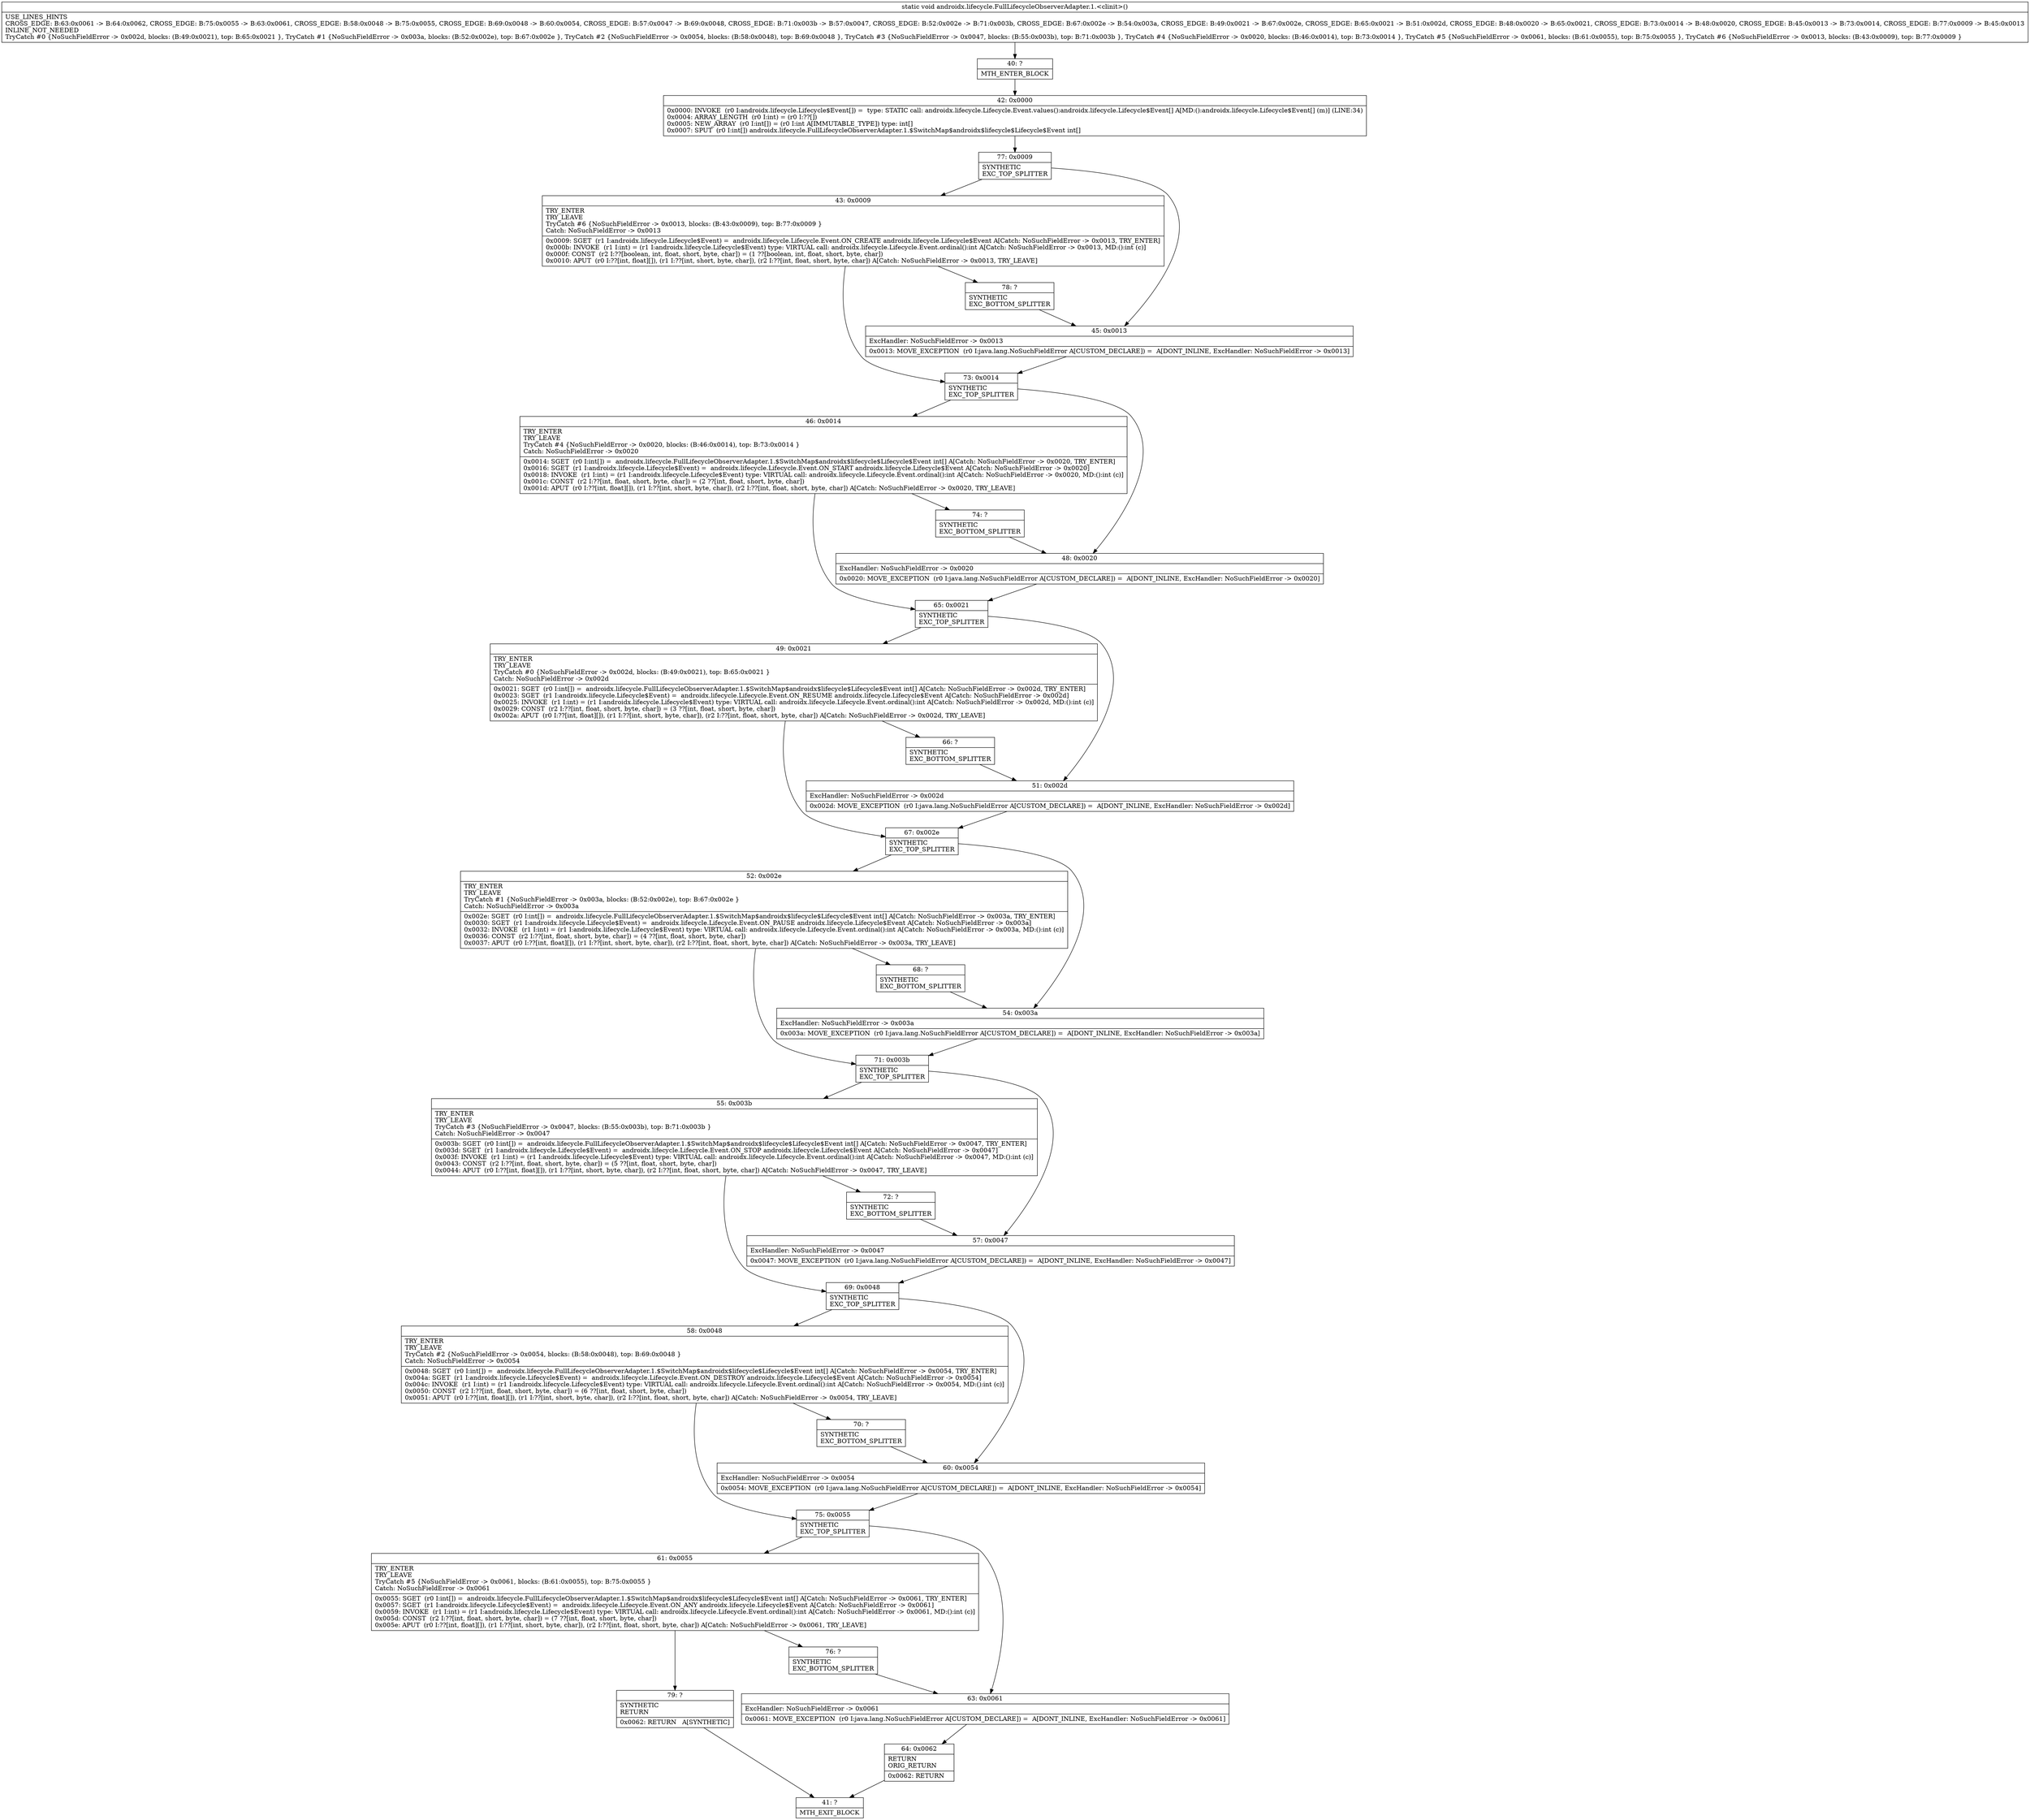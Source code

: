 digraph "CFG forandroidx.lifecycle.FullLifecycleObserverAdapter.1.\<clinit\>()V" {
Node_40 [shape=record,label="{40\:\ ?|MTH_ENTER_BLOCK\l}"];
Node_42 [shape=record,label="{42\:\ 0x0000|0x0000: INVOKE  (r0 I:androidx.lifecycle.Lifecycle$Event[]) =  type: STATIC call: androidx.lifecycle.Lifecycle.Event.values():androidx.lifecycle.Lifecycle$Event[] A[MD:():androidx.lifecycle.Lifecycle$Event[] (m)] (LINE:34)\l0x0004: ARRAY_LENGTH  (r0 I:int) = (r0 I:??[]) \l0x0005: NEW_ARRAY  (r0 I:int[]) = (r0 I:int A[IMMUTABLE_TYPE]) type: int[] \l0x0007: SPUT  (r0 I:int[]) androidx.lifecycle.FullLifecycleObserverAdapter.1.$SwitchMap$androidx$lifecycle$Lifecycle$Event int[] \l}"];
Node_77 [shape=record,label="{77\:\ 0x0009|SYNTHETIC\lEXC_TOP_SPLITTER\l}"];
Node_43 [shape=record,label="{43\:\ 0x0009|TRY_ENTER\lTRY_LEAVE\lTryCatch #6 \{NoSuchFieldError \-\> 0x0013, blocks: (B:43:0x0009), top: B:77:0x0009 \}\lCatch: NoSuchFieldError \-\> 0x0013\l|0x0009: SGET  (r1 I:androidx.lifecycle.Lifecycle$Event) =  androidx.lifecycle.Lifecycle.Event.ON_CREATE androidx.lifecycle.Lifecycle$Event A[Catch: NoSuchFieldError \-\> 0x0013, TRY_ENTER]\l0x000b: INVOKE  (r1 I:int) = (r1 I:androidx.lifecycle.Lifecycle$Event) type: VIRTUAL call: androidx.lifecycle.Lifecycle.Event.ordinal():int A[Catch: NoSuchFieldError \-\> 0x0013, MD:():int (c)]\l0x000f: CONST  (r2 I:??[boolean, int, float, short, byte, char]) = (1 ??[boolean, int, float, short, byte, char]) \l0x0010: APUT  (r0 I:??[int, float][]), (r1 I:??[int, short, byte, char]), (r2 I:??[int, float, short, byte, char]) A[Catch: NoSuchFieldError \-\> 0x0013, TRY_LEAVE]\l}"];
Node_73 [shape=record,label="{73\:\ 0x0014|SYNTHETIC\lEXC_TOP_SPLITTER\l}"];
Node_46 [shape=record,label="{46\:\ 0x0014|TRY_ENTER\lTRY_LEAVE\lTryCatch #4 \{NoSuchFieldError \-\> 0x0020, blocks: (B:46:0x0014), top: B:73:0x0014 \}\lCatch: NoSuchFieldError \-\> 0x0020\l|0x0014: SGET  (r0 I:int[]) =  androidx.lifecycle.FullLifecycleObserverAdapter.1.$SwitchMap$androidx$lifecycle$Lifecycle$Event int[] A[Catch: NoSuchFieldError \-\> 0x0020, TRY_ENTER]\l0x0016: SGET  (r1 I:androidx.lifecycle.Lifecycle$Event) =  androidx.lifecycle.Lifecycle.Event.ON_START androidx.lifecycle.Lifecycle$Event A[Catch: NoSuchFieldError \-\> 0x0020]\l0x0018: INVOKE  (r1 I:int) = (r1 I:androidx.lifecycle.Lifecycle$Event) type: VIRTUAL call: androidx.lifecycle.Lifecycle.Event.ordinal():int A[Catch: NoSuchFieldError \-\> 0x0020, MD:():int (c)]\l0x001c: CONST  (r2 I:??[int, float, short, byte, char]) = (2 ??[int, float, short, byte, char]) \l0x001d: APUT  (r0 I:??[int, float][]), (r1 I:??[int, short, byte, char]), (r2 I:??[int, float, short, byte, char]) A[Catch: NoSuchFieldError \-\> 0x0020, TRY_LEAVE]\l}"];
Node_65 [shape=record,label="{65\:\ 0x0021|SYNTHETIC\lEXC_TOP_SPLITTER\l}"];
Node_49 [shape=record,label="{49\:\ 0x0021|TRY_ENTER\lTRY_LEAVE\lTryCatch #0 \{NoSuchFieldError \-\> 0x002d, blocks: (B:49:0x0021), top: B:65:0x0021 \}\lCatch: NoSuchFieldError \-\> 0x002d\l|0x0021: SGET  (r0 I:int[]) =  androidx.lifecycle.FullLifecycleObserverAdapter.1.$SwitchMap$androidx$lifecycle$Lifecycle$Event int[] A[Catch: NoSuchFieldError \-\> 0x002d, TRY_ENTER]\l0x0023: SGET  (r1 I:androidx.lifecycle.Lifecycle$Event) =  androidx.lifecycle.Lifecycle.Event.ON_RESUME androidx.lifecycle.Lifecycle$Event A[Catch: NoSuchFieldError \-\> 0x002d]\l0x0025: INVOKE  (r1 I:int) = (r1 I:androidx.lifecycle.Lifecycle$Event) type: VIRTUAL call: androidx.lifecycle.Lifecycle.Event.ordinal():int A[Catch: NoSuchFieldError \-\> 0x002d, MD:():int (c)]\l0x0029: CONST  (r2 I:??[int, float, short, byte, char]) = (3 ??[int, float, short, byte, char]) \l0x002a: APUT  (r0 I:??[int, float][]), (r1 I:??[int, short, byte, char]), (r2 I:??[int, float, short, byte, char]) A[Catch: NoSuchFieldError \-\> 0x002d, TRY_LEAVE]\l}"];
Node_66 [shape=record,label="{66\:\ ?|SYNTHETIC\lEXC_BOTTOM_SPLITTER\l}"];
Node_67 [shape=record,label="{67\:\ 0x002e|SYNTHETIC\lEXC_TOP_SPLITTER\l}"];
Node_52 [shape=record,label="{52\:\ 0x002e|TRY_ENTER\lTRY_LEAVE\lTryCatch #1 \{NoSuchFieldError \-\> 0x003a, blocks: (B:52:0x002e), top: B:67:0x002e \}\lCatch: NoSuchFieldError \-\> 0x003a\l|0x002e: SGET  (r0 I:int[]) =  androidx.lifecycle.FullLifecycleObserverAdapter.1.$SwitchMap$androidx$lifecycle$Lifecycle$Event int[] A[Catch: NoSuchFieldError \-\> 0x003a, TRY_ENTER]\l0x0030: SGET  (r1 I:androidx.lifecycle.Lifecycle$Event) =  androidx.lifecycle.Lifecycle.Event.ON_PAUSE androidx.lifecycle.Lifecycle$Event A[Catch: NoSuchFieldError \-\> 0x003a]\l0x0032: INVOKE  (r1 I:int) = (r1 I:androidx.lifecycle.Lifecycle$Event) type: VIRTUAL call: androidx.lifecycle.Lifecycle.Event.ordinal():int A[Catch: NoSuchFieldError \-\> 0x003a, MD:():int (c)]\l0x0036: CONST  (r2 I:??[int, float, short, byte, char]) = (4 ??[int, float, short, byte, char]) \l0x0037: APUT  (r0 I:??[int, float][]), (r1 I:??[int, short, byte, char]), (r2 I:??[int, float, short, byte, char]) A[Catch: NoSuchFieldError \-\> 0x003a, TRY_LEAVE]\l}"];
Node_68 [shape=record,label="{68\:\ ?|SYNTHETIC\lEXC_BOTTOM_SPLITTER\l}"];
Node_71 [shape=record,label="{71\:\ 0x003b|SYNTHETIC\lEXC_TOP_SPLITTER\l}"];
Node_55 [shape=record,label="{55\:\ 0x003b|TRY_ENTER\lTRY_LEAVE\lTryCatch #3 \{NoSuchFieldError \-\> 0x0047, blocks: (B:55:0x003b), top: B:71:0x003b \}\lCatch: NoSuchFieldError \-\> 0x0047\l|0x003b: SGET  (r0 I:int[]) =  androidx.lifecycle.FullLifecycleObserverAdapter.1.$SwitchMap$androidx$lifecycle$Lifecycle$Event int[] A[Catch: NoSuchFieldError \-\> 0x0047, TRY_ENTER]\l0x003d: SGET  (r1 I:androidx.lifecycle.Lifecycle$Event) =  androidx.lifecycle.Lifecycle.Event.ON_STOP androidx.lifecycle.Lifecycle$Event A[Catch: NoSuchFieldError \-\> 0x0047]\l0x003f: INVOKE  (r1 I:int) = (r1 I:androidx.lifecycle.Lifecycle$Event) type: VIRTUAL call: androidx.lifecycle.Lifecycle.Event.ordinal():int A[Catch: NoSuchFieldError \-\> 0x0047, MD:():int (c)]\l0x0043: CONST  (r2 I:??[int, float, short, byte, char]) = (5 ??[int, float, short, byte, char]) \l0x0044: APUT  (r0 I:??[int, float][]), (r1 I:??[int, short, byte, char]), (r2 I:??[int, float, short, byte, char]) A[Catch: NoSuchFieldError \-\> 0x0047, TRY_LEAVE]\l}"];
Node_69 [shape=record,label="{69\:\ 0x0048|SYNTHETIC\lEXC_TOP_SPLITTER\l}"];
Node_58 [shape=record,label="{58\:\ 0x0048|TRY_ENTER\lTRY_LEAVE\lTryCatch #2 \{NoSuchFieldError \-\> 0x0054, blocks: (B:58:0x0048), top: B:69:0x0048 \}\lCatch: NoSuchFieldError \-\> 0x0054\l|0x0048: SGET  (r0 I:int[]) =  androidx.lifecycle.FullLifecycleObserverAdapter.1.$SwitchMap$androidx$lifecycle$Lifecycle$Event int[] A[Catch: NoSuchFieldError \-\> 0x0054, TRY_ENTER]\l0x004a: SGET  (r1 I:androidx.lifecycle.Lifecycle$Event) =  androidx.lifecycle.Lifecycle.Event.ON_DESTROY androidx.lifecycle.Lifecycle$Event A[Catch: NoSuchFieldError \-\> 0x0054]\l0x004c: INVOKE  (r1 I:int) = (r1 I:androidx.lifecycle.Lifecycle$Event) type: VIRTUAL call: androidx.lifecycle.Lifecycle.Event.ordinal():int A[Catch: NoSuchFieldError \-\> 0x0054, MD:():int (c)]\l0x0050: CONST  (r2 I:??[int, float, short, byte, char]) = (6 ??[int, float, short, byte, char]) \l0x0051: APUT  (r0 I:??[int, float][]), (r1 I:??[int, short, byte, char]), (r2 I:??[int, float, short, byte, char]) A[Catch: NoSuchFieldError \-\> 0x0054, TRY_LEAVE]\l}"];
Node_70 [shape=record,label="{70\:\ ?|SYNTHETIC\lEXC_BOTTOM_SPLITTER\l}"];
Node_75 [shape=record,label="{75\:\ 0x0055|SYNTHETIC\lEXC_TOP_SPLITTER\l}"];
Node_61 [shape=record,label="{61\:\ 0x0055|TRY_ENTER\lTRY_LEAVE\lTryCatch #5 \{NoSuchFieldError \-\> 0x0061, blocks: (B:61:0x0055), top: B:75:0x0055 \}\lCatch: NoSuchFieldError \-\> 0x0061\l|0x0055: SGET  (r0 I:int[]) =  androidx.lifecycle.FullLifecycleObserverAdapter.1.$SwitchMap$androidx$lifecycle$Lifecycle$Event int[] A[Catch: NoSuchFieldError \-\> 0x0061, TRY_ENTER]\l0x0057: SGET  (r1 I:androidx.lifecycle.Lifecycle$Event) =  androidx.lifecycle.Lifecycle.Event.ON_ANY androidx.lifecycle.Lifecycle$Event A[Catch: NoSuchFieldError \-\> 0x0061]\l0x0059: INVOKE  (r1 I:int) = (r1 I:androidx.lifecycle.Lifecycle$Event) type: VIRTUAL call: androidx.lifecycle.Lifecycle.Event.ordinal():int A[Catch: NoSuchFieldError \-\> 0x0061, MD:():int (c)]\l0x005d: CONST  (r2 I:??[int, float, short, byte, char]) = (7 ??[int, float, short, byte, char]) \l0x005e: APUT  (r0 I:??[int, float][]), (r1 I:??[int, short, byte, char]), (r2 I:??[int, float, short, byte, char]) A[Catch: NoSuchFieldError \-\> 0x0061, TRY_LEAVE]\l}"];
Node_76 [shape=record,label="{76\:\ ?|SYNTHETIC\lEXC_BOTTOM_SPLITTER\l}"];
Node_79 [shape=record,label="{79\:\ ?|SYNTHETIC\lRETURN\l|0x0062: RETURN   A[SYNTHETIC]\l}"];
Node_41 [shape=record,label="{41\:\ ?|MTH_EXIT_BLOCK\l}"];
Node_63 [shape=record,label="{63\:\ 0x0061|ExcHandler: NoSuchFieldError \-\> 0x0061\l|0x0061: MOVE_EXCEPTION  (r0 I:java.lang.NoSuchFieldError A[CUSTOM_DECLARE]) =  A[DONT_INLINE, ExcHandler: NoSuchFieldError \-\> 0x0061]\l}"];
Node_64 [shape=record,label="{64\:\ 0x0062|RETURN\lORIG_RETURN\l|0x0062: RETURN   \l}"];
Node_60 [shape=record,label="{60\:\ 0x0054|ExcHandler: NoSuchFieldError \-\> 0x0054\l|0x0054: MOVE_EXCEPTION  (r0 I:java.lang.NoSuchFieldError A[CUSTOM_DECLARE]) =  A[DONT_INLINE, ExcHandler: NoSuchFieldError \-\> 0x0054]\l}"];
Node_72 [shape=record,label="{72\:\ ?|SYNTHETIC\lEXC_BOTTOM_SPLITTER\l}"];
Node_57 [shape=record,label="{57\:\ 0x0047|ExcHandler: NoSuchFieldError \-\> 0x0047\l|0x0047: MOVE_EXCEPTION  (r0 I:java.lang.NoSuchFieldError A[CUSTOM_DECLARE]) =  A[DONT_INLINE, ExcHandler: NoSuchFieldError \-\> 0x0047]\l}"];
Node_54 [shape=record,label="{54\:\ 0x003a|ExcHandler: NoSuchFieldError \-\> 0x003a\l|0x003a: MOVE_EXCEPTION  (r0 I:java.lang.NoSuchFieldError A[CUSTOM_DECLARE]) =  A[DONT_INLINE, ExcHandler: NoSuchFieldError \-\> 0x003a]\l}"];
Node_51 [shape=record,label="{51\:\ 0x002d|ExcHandler: NoSuchFieldError \-\> 0x002d\l|0x002d: MOVE_EXCEPTION  (r0 I:java.lang.NoSuchFieldError A[CUSTOM_DECLARE]) =  A[DONT_INLINE, ExcHandler: NoSuchFieldError \-\> 0x002d]\l}"];
Node_74 [shape=record,label="{74\:\ ?|SYNTHETIC\lEXC_BOTTOM_SPLITTER\l}"];
Node_48 [shape=record,label="{48\:\ 0x0020|ExcHandler: NoSuchFieldError \-\> 0x0020\l|0x0020: MOVE_EXCEPTION  (r0 I:java.lang.NoSuchFieldError A[CUSTOM_DECLARE]) =  A[DONT_INLINE, ExcHandler: NoSuchFieldError \-\> 0x0020]\l}"];
Node_78 [shape=record,label="{78\:\ ?|SYNTHETIC\lEXC_BOTTOM_SPLITTER\l}"];
Node_45 [shape=record,label="{45\:\ 0x0013|ExcHandler: NoSuchFieldError \-\> 0x0013\l|0x0013: MOVE_EXCEPTION  (r0 I:java.lang.NoSuchFieldError A[CUSTOM_DECLARE]) =  A[DONT_INLINE, ExcHandler: NoSuchFieldError \-\> 0x0013]\l}"];
MethodNode[shape=record,label="{static void androidx.lifecycle.FullLifecycleObserverAdapter.1.\<clinit\>()  | USE_LINES_HINTS\lCROSS_EDGE: B:63:0x0061 \-\> B:64:0x0062, CROSS_EDGE: B:75:0x0055 \-\> B:63:0x0061, CROSS_EDGE: B:58:0x0048 \-\> B:75:0x0055, CROSS_EDGE: B:69:0x0048 \-\> B:60:0x0054, CROSS_EDGE: B:57:0x0047 \-\> B:69:0x0048, CROSS_EDGE: B:71:0x003b \-\> B:57:0x0047, CROSS_EDGE: B:52:0x002e \-\> B:71:0x003b, CROSS_EDGE: B:67:0x002e \-\> B:54:0x003a, CROSS_EDGE: B:49:0x0021 \-\> B:67:0x002e, CROSS_EDGE: B:65:0x0021 \-\> B:51:0x002d, CROSS_EDGE: B:48:0x0020 \-\> B:65:0x0021, CROSS_EDGE: B:73:0x0014 \-\> B:48:0x0020, CROSS_EDGE: B:45:0x0013 \-\> B:73:0x0014, CROSS_EDGE: B:77:0x0009 \-\> B:45:0x0013\lINLINE_NOT_NEEDED\lTryCatch #0 \{NoSuchFieldError \-\> 0x002d, blocks: (B:49:0x0021), top: B:65:0x0021 \}, TryCatch #1 \{NoSuchFieldError \-\> 0x003a, blocks: (B:52:0x002e), top: B:67:0x002e \}, TryCatch #2 \{NoSuchFieldError \-\> 0x0054, blocks: (B:58:0x0048), top: B:69:0x0048 \}, TryCatch #3 \{NoSuchFieldError \-\> 0x0047, blocks: (B:55:0x003b), top: B:71:0x003b \}, TryCatch #4 \{NoSuchFieldError \-\> 0x0020, blocks: (B:46:0x0014), top: B:73:0x0014 \}, TryCatch #5 \{NoSuchFieldError \-\> 0x0061, blocks: (B:61:0x0055), top: B:75:0x0055 \}, TryCatch #6 \{NoSuchFieldError \-\> 0x0013, blocks: (B:43:0x0009), top: B:77:0x0009 \}\l}"];
MethodNode -> Node_40;Node_40 -> Node_42;
Node_42 -> Node_77;
Node_77 -> Node_43;
Node_77 -> Node_45;
Node_43 -> Node_73;
Node_43 -> Node_78;
Node_73 -> Node_46;
Node_73 -> Node_48;
Node_46 -> Node_65;
Node_46 -> Node_74;
Node_65 -> Node_49;
Node_65 -> Node_51;
Node_49 -> Node_66;
Node_49 -> Node_67;
Node_66 -> Node_51;
Node_67 -> Node_52;
Node_67 -> Node_54;
Node_52 -> Node_68;
Node_52 -> Node_71;
Node_68 -> Node_54;
Node_71 -> Node_55;
Node_71 -> Node_57;
Node_55 -> Node_69;
Node_55 -> Node_72;
Node_69 -> Node_58;
Node_69 -> Node_60;
Node_58 -> Node_70;
Node_58 -> Node_75;
Node_70 -> Node_60;
Node_75 -> Node_61;
Node_75 -> Node_63;
Node_61 -> Node_76;
Node_61 -> Node_79;
Node_76 -> Node_63;
Node_79 -> Node_41;
Node_63 -> Node_64;
Node_64 -> Node_41;
Node_60 -> Node_75;
Node_72 -> Node_57;
Node_57 -> Node_69;
Node_54 -> Node_71;
Node_51 -> Node_67;
Node_74 -> Node_48;
Node_48 -> Node_65;
Node_78 -> Node_45;
Node_45 -> Node_73;
}

